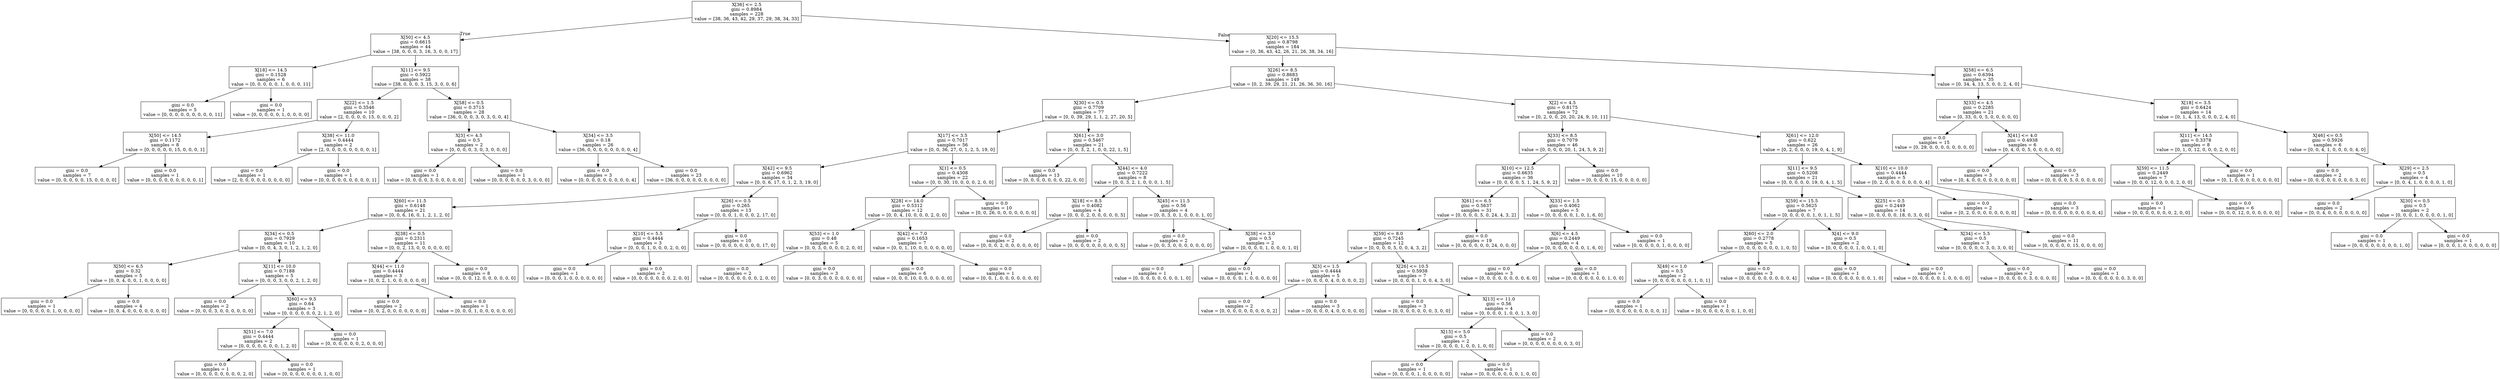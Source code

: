 digraph Tree {
node [shape=box] ;
0 [label="X[36] <= 2.5\ngini = 0.8984\nsamples = 228\nvalue = [38, 36, 43, 42, 29, 37, 29, 38, 34, 33]"] ;
1 [label="X[50] <= 4.5\ngini = 0.6615\nsamples = 44\nvalue = [38, 0, 0, 0, 3, 16, 3, 0, 0, 17]"] ;
0 -> 1 [labeldistance=2.5, labelangle=45, headlabel="True"] ;
2 [label="X[18] <= 14.5\ngini = 0.1528\nsamples = 6\nvalue = [0, 0, 0, 0, 0, 1, 0, 0, 0, 11]"] ;
1 -> 2 ;
3 [label="gini = 0.0\nsamples = 5\nvalue = [0, 0, 0, 0, 0, 0, 0, 0, 0, 11]"] ;
2 -> 3 ;
4 [label="gini = 0.0\nsamples = 1\nvalue = [0, 0, 0, 0, 0, 1, 0, 0, 0, 0]"] ;
2 -> 4 ;
5 [label="X[11] <= 9.5\ngini = 0.5922\nsamples = 38\nvalue = [38, 0, 0, 0, 3, 15, 3, 0, 0, 6]"] ;
1 -> 5 ;
6 [label="X[22] <= 1.5\ngini = 0.3546\nsamples = 10\nvalue = [2, 0, 0, 0, 0, 15, 0, 0, 0, 2]"] ;
5 -> 6 ;
7 [label="X[50] <= 14.5\ngini = 0.1172\nsamples = 8\nvalue = [0, 0, 0, 0, 0, 15, 0, 0, 0, 1]"] ;
6 -> 7 ;
8 [label="gini = 0.0\nsamples = 7\nvalue = [0, 0, 0, 0, 0, 15, 0, 0, 0, 0]"] ;
7 -> 8 ;
9 [label="gini = 0.0\nsamples = 1\nvalue = [0, 0, 0, 0, 0, 0, 0, 0, 0, 1]"] ;
7 -> 9 ;
10 [label="X[38] <= 11.0\ngini = 0.4444\nsamples = 2\nvalue = [2, 0, 0, 0, 0, 0, 0, 0, 0, 1]"] ;
6 -> 10 ;
11 [label="gini = 0.0\nsamples = 1\nvalue = [2, 0, 0, 0, 0, 0, 0, 0, 0, 0]"] ;
10 -> 11 ;
12 [label="gini = 0.0\nsamples = 1\nvalue = [0, 0, 0, 0, 0, 0, 0, 0, 0, 1]"] ;
10 -> 12 ;
13 [label="X[58] <= 0.5\ngini = 0.3715\nsamples = 28\nvalue = [36, 0, 0, 0, 3, 0, 3, 0, 0, 4]"] ;
5 -> 13 ;
14 [label="X[3] <= 4.5\ngini = 0.5\nsamples = 2\nvalue = [0, 0, 0, 0, 3, 0, 3, 0, 0, 0]"] ;
13 -> 14 ;
15 [label="gini = 0.0\nsamples = 1\nvalue = [0, 0, 0, 0, 3, 0, 0, 0, 0, 0]"] ;
14 -> 15 ;
16 [label="gini = 0.0\nsamples = 1\nvalue = [0, 0, 0, 0, 0, 0, 3, 0, 0, 0]"] ;
14 -> 16 ;
17 [label="X[34] <= 3.5\ngini = 0.18\nsamples = 26\nvalue = [36, 0, 0, 0, 0, 0, 0, 0, 0, 4]"] ;
13 -> 17 ;
18 [label="gini = 0.0\nsamples = 3\nvalue = [0, 0, 0, 0, 0, 0, 0, 0, 0, 4]"] ;
17 -> 18 ;
19 [label="gini = 0.0\nsamples = 23\nvalue = [36, 0, 0, 0, 0, 0, 0, 0, 0, 0]"] ;
17 -> 19 ;
20 [label="X[20] <= 15.5\ngini = 0.8798\nsamples = 184\nvalue = [0, 36, 43, 42, 26, 21, 26, 38, 34, 16]"] ;
0 -> 20 [labeldistance=2.5, labelangle=-45, headlabel="False"] ;
21 [label="X[26] <= 8.5\ngini = 0.8683\nsamples = 149\nvalue = [0, 2, 39, 29, 21, 21, 26, 36, 30, 16]"] ;
20 -> 21 ;
22 [label="X[30] <= 0.5\ngini = 0.7709\nsamples = 77\nvalue = [0, 0, 39, 29, 1, 1, 2, 27, 20, 5]"] ;
21 -> 22 ;
23 [label="X[17] <= 3.5\ngini = 0.7017\nsamples = 56\nvalue = [0, 0, 36, 27, 0, 1, 2, 5, 19, 0]"] ;
22 -> 23 ;
24 [label="X[42] <= 9.5\ngini = 0.6962\nsamples = 34\nvalue = [0, 0, 6, 17, 0, 1, 2, 3, 19, 0]"] ;
23 -> 24 ;
25 [label="X[60] <= 11.5\ngini = 0.6148\nsamples = 21\nvalue = [0, 0, 6, 16, 0, 1, 2, 1, 2, 0]"] ;
24 -> 25 ;
26 [label="X[34] <= 0.5\ngini = 0.7929\nsamples = 10\nvalue = [0, 0, 4, 3, 0, 1, 2, 1, 2, 0]"] ;
25 -> 26 ;
27 [label="X[50] <= 6.5\ngini = 0.32\nsamples = 5\nvalue = [0, 0, 4, 0, 0, 1, 0, 0, 0, 0]"] ;
26 -> 27 ;
28 [label="gini = 0.0\nsamples = 1\nvalue = [0, 0, 0, 0, 0, 1, 0, 0, 0, 0]"] ;
27 -> 28 ;
29 [label="gini = 0.0\nsamples = 4\nvalue = [0, 0, 4, 0, 0, 0, 0, 0, 0, 0]"] ;
27 -> 29 ;
30 [label="X[11] <= 10.0\ngini = 0.7188\nsamples = 5\nvalue = [0, 0, 0, 3, 0, 0, 2, 1, 2, 0]"] ;
26 -> 30 ;
31 [label="gini = 0.0\nsamples = 2\nvalue = [0, 0, 0, 3, 0, 0, 0, 0, 0, 0]"] ;
30 -> 31 ;
32 [label="X[60] <= 9.5\ngini = 0.64\nsamples = 3\nvalue = [0, 0, 0, 0, 0, 0, 2, 1, 2, 0]"] ;
30 -> 32 ;
33 [label="X[51] <= 7.0\ngini = 0.4444\nsamples = 2\nvalue = [0, 0, 0, 0, 0, 0, 0, 1, 2, 0]"] ;
32 -> 33 ;
34 [label="gini = 0.0\nsamples = 1\nvalue = [0, 0, 0, 0, 0, 0, 0, 0, 2, 0]"] ;
33 -> 34 ;
35 [label="gini = 0.0\nsamples = 1\nvalue = [0, 0, 0, 0, 0, 0, 0, 1, 0, 0]"] ;
33 -> 35 ;
36 [label="gini = 0.0\nsamples = 1\nvalue = [0, 0, 0, 0, 0, 0, 2, 0, 0, 0]"] ;
32 -> 36 ;
37 [label="X[38] <= 0.5\ngini = 0.2311\nsamples = 11\nvalue = [0, 0, 2, 13, 0, 0, 0, 0, 0, 0]"] ;
25 -> 37 ;
38 [label="X[44] <= 11.0\ngini = 0.4444\nsamples = 3\nvalue = [0, 0, 2, 1, 0, 0, 0, 0, 0, 0]"] ;
37 -> 38 ;
39 [label="gini = 0.0\nsamples = 2\nvalue = [0, 0, 2, 0, 0, 0, 0, 0, 0, 0]"] ;
38 -> 39 ;
40 [label="gini = 0.0\nsamples = 1\nvalue = [0, 0, 0, 1, 0, 0, 0, 0, 0, 0]"] ;
38 -> 40 ;
41 [label="gini = 0.0\nsamples = 8\nvalue = [0, 0, 0, 12, 0, 0, 0, 0, 0, 0]"] ;
37 -> 41 ;
42 [label="X[26] <= 0.5\ngini = 0.265\nsamples = 13\nvalue = [0, 0, 0, 1, 0, 0, 0, 2, 17, 0]"] ;
24 -> 42 ;
43 [label="X[10] <= 5.5\ngini = 0.4444\nsamples = 3\nvalue = [0, 0, 0, 1, 0, 0, 0, 2, 0, 0]"] ;
42 -> 43 ;
44 [label="gini = 0.0\nsamples = 1\nvalue = [0, 0, 0, 1, 0, 0, 0, 0, 0, 0]"] ;
43 -> 44 ;
45 [label="gini = 0.0\nsamples = 2\nvalue = [0, 0, 0, 0, 0, 0, 0, 2, 0, 0]"] ;
43 -> 45 ;
46 [label="gini = 0.0\nsamples = 10\nvalue = [0, 0, 0, 0, 0, 0, 0, 0, 17, 0]"] ;
42 -> 46 ;
47 [label="X[1] <= 0.5\ngini = 0.4308\nsamples = 22\nvalue = [0, 0, 30, 10, 0, 0, 0, 2, 0, 0]"] ;
23 -> 47 ;
48 [label="X[28] <= 14.0\ngini = 0.5312\nsamples = 12\nvalue = [0, 0, 4, 10, 0, 0, 0, 2, 0, 0]"] ;
47 -> 48 ;
49 [label="X[53] <= 1.0\ngini = 0.48\nsamples = 5\nvalue = [0, 0, 3, 0, 0, 0, 0, 2, 0, 0]"] ;
48 -> 49 ;
50 [label="gini = 0.0\nsamples = 2\nvalue = [0, 0, 0, 0, 0, 0, 0, 2, 0, 0]"] ;
49 -> 50 ;
51 [label="gini = 0.0\nsamples = 3\nvalue = [0, 0, 3, 0, 0, 0, 0, 0, 0, 0]"] ;
49 -> 51 ;
52 [label="X[42] <= 7.0\ngini = 0.1653\nsamples = 7\nvalue = [0, 0, 1, 10, 0, 0, 0, 0, 0, 0]"] ;
48 -> 52 ;
53 [label="gini = 0.0\nsamples = 6\nvalue = [0, 0, 0, 10, 0, 0, 0, 0, 0, 0]"] ;
52 -> 53 ;
54 [label="gini = 0.0\nsamples = 1\nvalue = [0, 0, 1, 0, 0, 0, 0, 0, 0, 0]"] ;
52 -> 54 ;
55 [label="gini = 0.0\nsamples = 10\nvalue = [0, 0, 26, 0, 0, 0, 0, 0, 0, 0]"] ;
47 -> 55 ;
56 [label="X[61] <= 3.0\ngini = 0.5467\nsamples = 21\nvalue = [0, 0, 3, 2, 1, 0, 0, 22, 1, 5]"] ;
22 -> 56 ;
57 [label="gini = 0.0\nsamples = 13\nvalue = [0, 0, 0, 0, 0, 0, 0, 22, 0, 0]"] ;
56 -> 57 ;
58 [label="X[44] <= 4.0\ngini = 0.7222\nsamples = 8\nvalue = [0, 0, 3, 2, 1, 0, 0, 0, 1, 5]"] ;
56 -> 58 ;
59 [label="X[18] <= 8.5\ngini = 0.4082\nsamples = 4\nvalue = [0, 0, 0, 2, 0, 0, 0, 0, 0, 5]"] ;
58 -> 59 ;
60 [label="gini = 0.0\nsamples = 2\nvalue = [0, 0, 0, 2, 0, 0, 0, 0, 0, 0]"] ;
59 -> 60 ;
61 [label="gini = 0.0\nsamples = 2\nvalue = [0, 0, 0, 0, 0, 0, 0, 0, 0, 5]"] ;
59 -> 61 ;
62 [label="X[45] <= 11.5\ngini = 0.56\nsamples = 4\nvalue = [0, 0, 3, 0, 1, 0, 0, 0, 1, 0]"] ;
58 -> 62 ;
63 [label="gini = 0.0\nsamples = 2\nvalue = [0, 0, 3, 0, 0, 0, 0, 0, 0, 0]"] ;
62 -> 63 ;
64 [label="X[38] <= 3.0\ngini = 0.5\nsamples = 2\nvalue = [0, 0, 0, 0, 1, 0, 0, 0, 1, 0]"] ;
62 -> 64 ;
65 [label="gini = 0.0\nsamples = 1\nvalue = [0, 0, 0, 0, 0, 0, 0, 0, 1, 0]"] ;
64 -> 65 ;
66 [label="gini = 0.0\nsamples = 1\nvalue = [0, 0, 0, 0, 1, 0, 0, 0, 0, 0]"] ;
64 -> 66 ;
67 [label="X[2] <= 4.5\ngini = 0.8175\nsamples = 72\nvalue = [0, 2, 0, 0, 20, 20, 24, 9, 10, 11]"] ;
21 -> 67 ;
68 [label="X[33] <= 8.5\ngini = 0.7079\nsamples = 46\nvalue = [0, 0, 0, 0, 20, 1, 24, 5, 9, 2]"] ;
67 -> 68 ;
69 [label="X[10] <= 12.5\ngini = 0.6635\nsamples = 36\nvalue = [0, 0, 0, 0, 5, 1, 24, 5, 9, 2]"] ;
68 -> 69 ;
70 [label="X[61] <= 6.5\ngini = 0.5637\nsamples = 31\nvalue = [0, 0, 0, 0, 5, 0, 24, 4, 3, 2]"] ;
69 -> 70 ;
71 [label="X[59] <= 8.0\ngini = 0.7245\nsamples = 12\nvalue = [0, 0, 0, 0, 5, 0, 0, 4, 3, 2]"] ;
70 -> 71 ;
72 [label="X[3] <= 1.5\ngini = 0.4444\nsamples = 5\nvalue = [0, 0, 0, 0, 4, 0, 0, 0, 0, 2]"] ;
71 -> 72 ;
73 [label="gini = 0.0\nsamples = 2\nvalue = [0, 0, 0, 0, 0, 0, 0, 0, 0, 2]"] ;
72 -> 73 ;
74 [label="gini = 0.0\nsamples = 3\nvalue = [0, 0, 0, 0, 4, 0, 0, 0, 0, 0]"] ;
72 -> 74 ;
75 [label="X[26] <= 10.5\ngini = 0.5938\nsamples = 7\nvalue = [0, 0, 0, 0, 1, 0, 0, 4, 3, 0]"] ;
71 -> 75 ;
76 [label="gini = 0.0\nsamples = 3\nvalue = [0, 0, 0, 0, 0, 0, 0, 3, 0, 0]"] ;
75 -> 76 ;
77 [label="X[13] <= 11.0\ngini = 0.56\nsamples = 4\nvalue = [0, 0, 0, 0, 1, 0, 0, 1, 3, 0]"] ;
75 -> 77 ;
78 [label="X[13] <= 5.0\ngini = 0.5\nsamples = 2\nvalue = [0, 0, 0, 0, 1, 0, 0, 1, 0, 0]"] ;
77 -> 78 ;
79 [label="gini = 0.0\nsamples = 1\nvalue = [0, 0, 0, 0, 1, 0, 0, 0, 0, 0]"] ;
78 -> 79 ;
80 [label="gini = 0.0\nsamples = 1\nvalue = [0, 0, 0, 0, 0, 0, 0, 1, 0, 0]"] ;
78 -> 80 ;
81 [label="gini = 0.0\nsamples = 2\nvalue = [0, 0, 0, 0, 0, 0, 0, 0, 3, 0]"] ;
77 -> 81 ;
82 [label="gini = 0.0\nsamples = 19\nvalue = [0, 0, 0, 0, 0, 0, 24, 0, 0, 0]"] ;
70 -> 82 ;
83 [label="X[33] <= 1.5\ngini = 0.4062\nsamples = 5\nvalue = [0, 0, 0, 0, 0, 1, 0, 1, 6, 0]"] ;
69 -> 83 ;
84 [label="X[6] <= 4.5\ngini = 0.2449\nsamples = 4\nvalue = [0, 0, 0, 0, 0, 0, 0, 1, 6, 0]"] ;
83 -> 84 ;
85 [label="gini = 0.0\nsamples = 3\nvalue = [0, 0, 0, 0, 0, 0, 0, 0, 6, 0]"] ;
84 -> 85 ;
86 [label="gini = 0.0\nsamples = 1\nvalue = [0, 0, 0, 0, 0, 0, 0, 1, 0, 0]"] ;
84 -> 86 ;
87 [label="gini = 0.0\nsamples = 1\nvalue = [0, 0, 0, 0, 0, 1, 0, 0, 0, 0]"] ;
83 -> 87 ;
88 [label="gini = 0.0\nsamples = 10\nvalue = [0, 0, 0, 0, 15, 0, 0, 0, 0, 0]"] ;
68 -> 88 ;
89 [label="X[61] <= 12.0\ngini = 0.622\nsamples = 26\nvalue = [0, 2, 0, 0, 0, 19, 0, 4, 1, 9]"] ;
67 -> 89 ;
90 [label="X[11] <= 9.5\ngini = 0.5208\nsamples = 21\nvalue = [0, 0, 0, 0, 0, 19, 0, 4, 1, 5]"] ;
89 -> 90 ;
91 [label="X[59] <= 15.5\ngini = 0.5625\nsamples = 7\nvalue = [0, 0, 0, 0, 0, 1, 0, 1, 1, 5]"] ;
90 -> 91 ;
92 [label="X[60] <= 2.0\ngini = 0.2778\nsamples = 5\nvalue = [0, 0, 0, 0, 0, 0, 0, 1, 0, 5]"] ;
91 -> 92 ;
93 [label="X[49] <= 1.0\ngini = 0.5\nsamples = 2\nvalue = [0, 0, 0, 0, 0, 0, 0, 1, 0, 1]"] ;
92 -> 93 ;
94 [label="gini = 0.0\nsamples = 1\nvalue = [0, 0, 0, 0, 0, 0, 0, 0, 0, 1]"] ;
93 -> 94 ;
95 [label="gini = 0.0\nsamples = 1\nvalue = [0, 0, 0, 0, 0, 0, 0, 1, 0, 0]"] ;
93 -> 95 ;
96 [label="gini = 0.0\nsamples = 3\nvalue = [0, 0, 0, 0, 0, 0, 0, 0, 0, 4]"] ;
92 -> 96 ;
97 [label="X[4] <= 9.0\ngini = 0.5\nsamples = 2\nvalue = [0, 0, 0, 0, 0, 1, 0, 0, 1, 0]"] ;
91 -> 97 ;
98 [label="gini = 0.0\nsamples = 1\nvalue = [0, 0, 0, 0, 0, 0, 0, 0, 1, 0]"] ;
97 -> 98 ;
99 [label="gini = 0.0\nsamples = 1\nvalue = [0, 0, 0, 0, 0, 1, 0, 0, 0, 0]"] ;
97 -> 99 ;
100 [label="X[25] <= 0.5\ngini = 0.2449\nsamples = 14\nvalue = [0, 0, 0, 0, 0, 18, 0, 3, 0, 0]"] ;
90 -> 100 ;
101 [label="X[34] <= 5.5\ngini = 0.5\nsamples = 3\nvalue = [0, 0, 0, 0, 0, 3, 0, 3, 0, 0]"] ;
100 -> 101 ;
102 [label="gini = 0.0\nsamples = 2\nvalue = [0, 0, 0, 0, 0, 3, 0, 0, 0, 0]"] ;
101 -> 102 ;
103 [label="gini = 0.0\nsamples = 1\nvalue = [0, 0, 0, 0, 0, 0, 0, 3, 0, 0]"] ;
101 -> 103 ;
104 [label="gini = 0.0\nsamples = 11\nvalue = [0, 0, 0, 0, 0, 15, 0, 0, 0, 0]"] ;
100 -> 104 ;
105 [label="X[10] <= 10.0\ngini = 0.4444\nsamples = 5\nvalue = [0, 2, 0, 0, 0, 0, 0, 0, 0, 4]"] ;
89 -> 105 ;
106 [label="gini = 0.0\nsamples = 2\nvalue = [0, 2, 0, 0, 0, 0, 0, 0, 0, 0]"] ;
105 -> 106 ;
107 [label="gini = 0.0\nsamples = 3\nvalue = [0, 0, 0, 0, 0, 0, 0, 0, 0, 4]"] ;
105 -> 107 ;
108 [label="X[58] <= 6.5\ngini = 0.6394\nsamples = 35\nvalue = [0, 34, 4, 13, 5, 0, 0, 2, 4, 0]"] ;
20 -> 108 ;
109 [label="X[33] <= 4.5\ngini = 0.2285\nsamples = 21\nvalue = [0, 33, 0, 0, 5, 0, 0, 0, 0, 0]"] ;
108 -> 109 ;
110 [label="gini = 0.0\nsamples = 15\nvalue = [0, 29, 0, 0, 0, 0, 0, 0, 0, 0]"] ;
109 -> 110 ;
111 [label="X[41] <= 4.0\ngini = 0.4938\nsamples = 6\nvalue = [0, 4, 0, 0, 5, 0, 0, 0, 0, 0]"] ;
109 -> 111 ;
112 [label="gini = 0.0\nsamples = 3\nvalue = [0, 4, 0, 0, 0, 0, 0, 0, 0, 0]"] ;
111 -> 112 ;
113 [label="gini = 0.0\nsamples = 3\nvalue = [0, 0, 0, 0, 5, 0, 0, 0, 0, 0]"] ;
111 -> 113 ;
114 [label="X[18] <= 3.5\ngini = 0.6424\nsamples = 14\nvalue = [0, 1, 4, 13, 0, 0, 0, 2, 4, 0]"] ;
108 -> 114 ;
115 [label="X[11] <= 14.5\ngini = 0.3378\nsamples = 8\nvalue = [0, 1, 0, 12, 0, 0, 0, 2, 0, 0]"] ;
114 -> 115 ;
116 [label="X[59] <= 11.5\ngini = 0.2449\nsamples = 7\nvalue = [0, 0, 0, 12, 0, 0, 0, 2, 0, 0]"] ;
115 -> 116 ;
117 [label="gini = 0.0\nsamples = 1\nvalue = [0, 0, 0, 0, 0, 0, 0, 2, 0, 0]"] ;
116 -> 117 ;
118 [label="gini = 0.0\nsamples = 6\nvalue = [0, 0, 0, 12, 0, 0, 0, 0, 0, 0]"] ;
116 -> 118 ;
119 [label="gini = 0.0\nsamples = 1\nvalue = [0, 1, 0, 0, 0, 0, 0, 0, 0, 0]"] ;
115 -> 119 ;
120 [label="X[46] <= 0.5\ngini = 0.5926\nsamples = 6\nvalue = [0, 0, 4, 1, 0, 0, 0, 0, 4, 0]"] ;
114 -> 120 ;
121 [label="gini = 0.0\nsamples = 2\nvalue = [0, 0, 0, 0, 0, 0, 0, 0, 3, 0]"] ;
120 -> 121 ;
122 [label="X[29] <= 2.5\ngini = 0.5\nsamples = 4\nvalue = [0, 0, 4, 1, 0, 0, 0, 0, 1, 0]"] ;
120 -> 122 ;
123 [label="gini = 0.0\nsamples = 2\nvalue = [0, 0, 4, 0, 0, 0, 0, 0, 0, 0]"] ;
122 -> 123 ;
124 [label="X[30] <= 0.5\ngini = 0.5\nsamples = 2\nvalue = [0, 0, 0, 1, 0, 0, 0, 0, 1, 0]"] ;
122 -> 124 ;
125 [label="gini = 0.0\nsamples = 1\nvalue = [0, 0, 0, 0, 0, 0, 0, 0, 1, 0]"] ;
124 -> 125 ;
126 [label="gini = 0.0\nsamples = 1\nvalue = [0, 0, 0, 1, 0, 0, 0, 0, 0, 0]"] ;
124 -> 126 ;
}